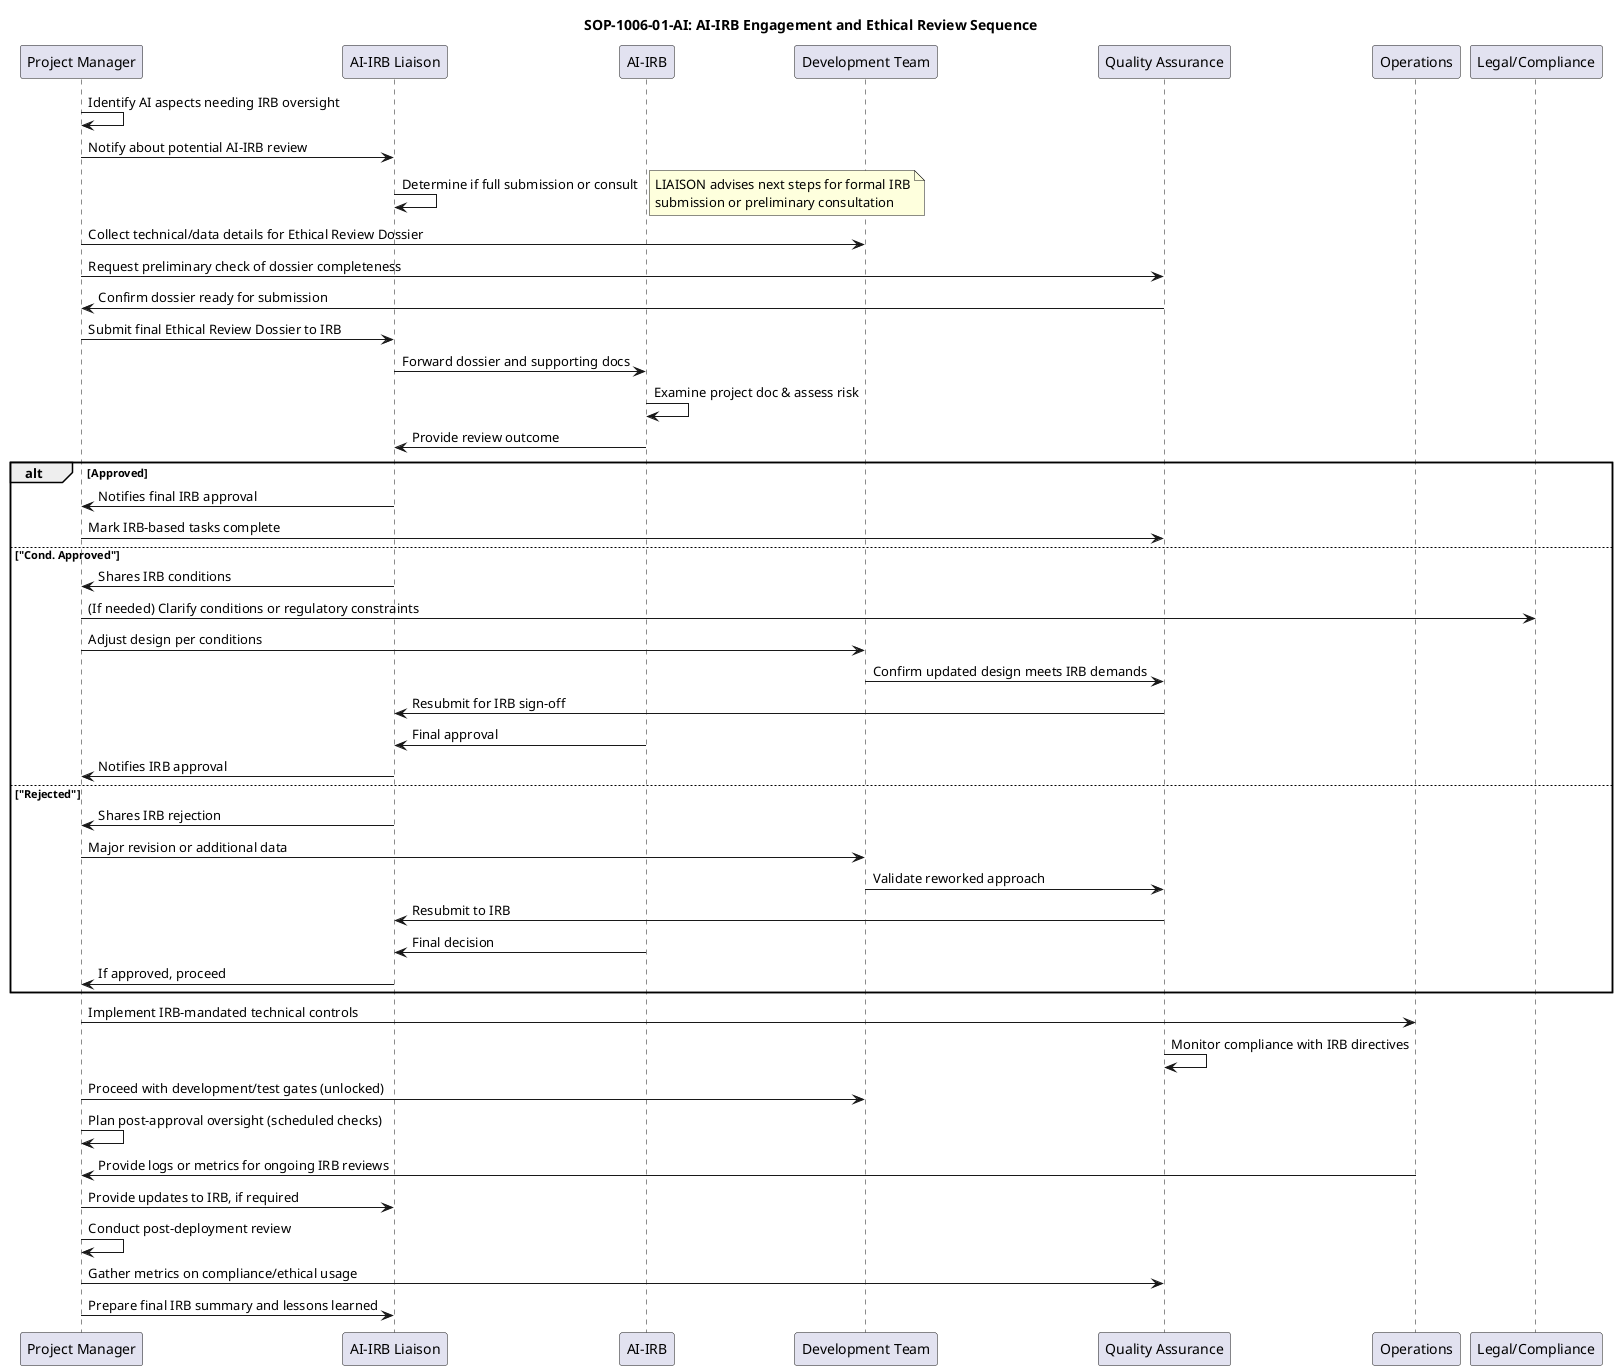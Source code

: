 @startuml
title SOP-1006-01-AI: AI-IRB Engagement and Ethical Review Sequence

participant "Project Manager" as PM
participant "AI-IRB Liaison" as LIAISON
participant "AI-IRB" as IRB
participant "Development Team" as DEV
participant "Quality Assurance" as QA
participant "Operations" as OPS
participant "Legal/Compliance" as LEGAL

PM -> PM: Identify AI aspects needing IRB oversight
PM -> LIAISON: Notify about potential AI-IRB review
LIAISON -> LIAISON: Determine if full submission or consult
note right
  LIAISON advises next steps for formal IRB
  submission or preliminary consultation
end note

PM -> DEV: Collect technical/data details for Ethical Review Dossier
PM -> QA: Request preliminary check of dossier completeness
QA -> PM: Confirm dossier ready for submission

PM -> LIAISON: Submit final Ethical Review Dossier to IRB
LIAISON -> IRB: Forward dossier and supporting docs

IRB -> IRB: Examine project doc & assess risk
IRB -> LIAISON: Provide review outcome
alt Approved
  LIAISON -> PM: Notifies final IRB approval
  PM -> QA: Mark IRB-based tasks complete
else "Cond. Approved"
  LIAISON -> PM: Shares IRB conditions
  PM -> LEGAL: (If needed) Clarify conditions or regulatory constraints
  PM -> DEV: Adjust design per conditions
  DEV -> QA: Confirm updated design meets IRB demands
  QA -> LIAISON: Resubmit for IRB sign-off
  IRB -> LIAISON: Final approval
  LIAISON -> PM: Notifies IRB approval
else "Rejected"
  LIAISON -> PM: Shares IRB rejection
  PM -> DEV: Major revision or additional data
  DEV -> QA: Validate reworked approach
  QA -> LIAISON: Resubmit to IRB
  IRB -> LIAISON: Final decision
  LIAISON -> PM: If approved, proceed
end

PM -> OPS: Implement IRB-mandated technical controls
QA -> QA: Monitor compliance with IRB directives

PM -> DEV: Proceed with development/test gates (unlocked)
PM -> PM: Plan post-approval oversight (scheduled checks)
OPS -> PM: Provide logs or metrics for ongoing IRB reviews
PM -> LIAISON: Provide updates to IRB, if required

PM -> PM: Conduct post-deployment review
PM -> QA: Gather metrics on compliance/ethical usage
PM -> LIAISON: Prepare final IRB summary and lessons learned

@enduml
